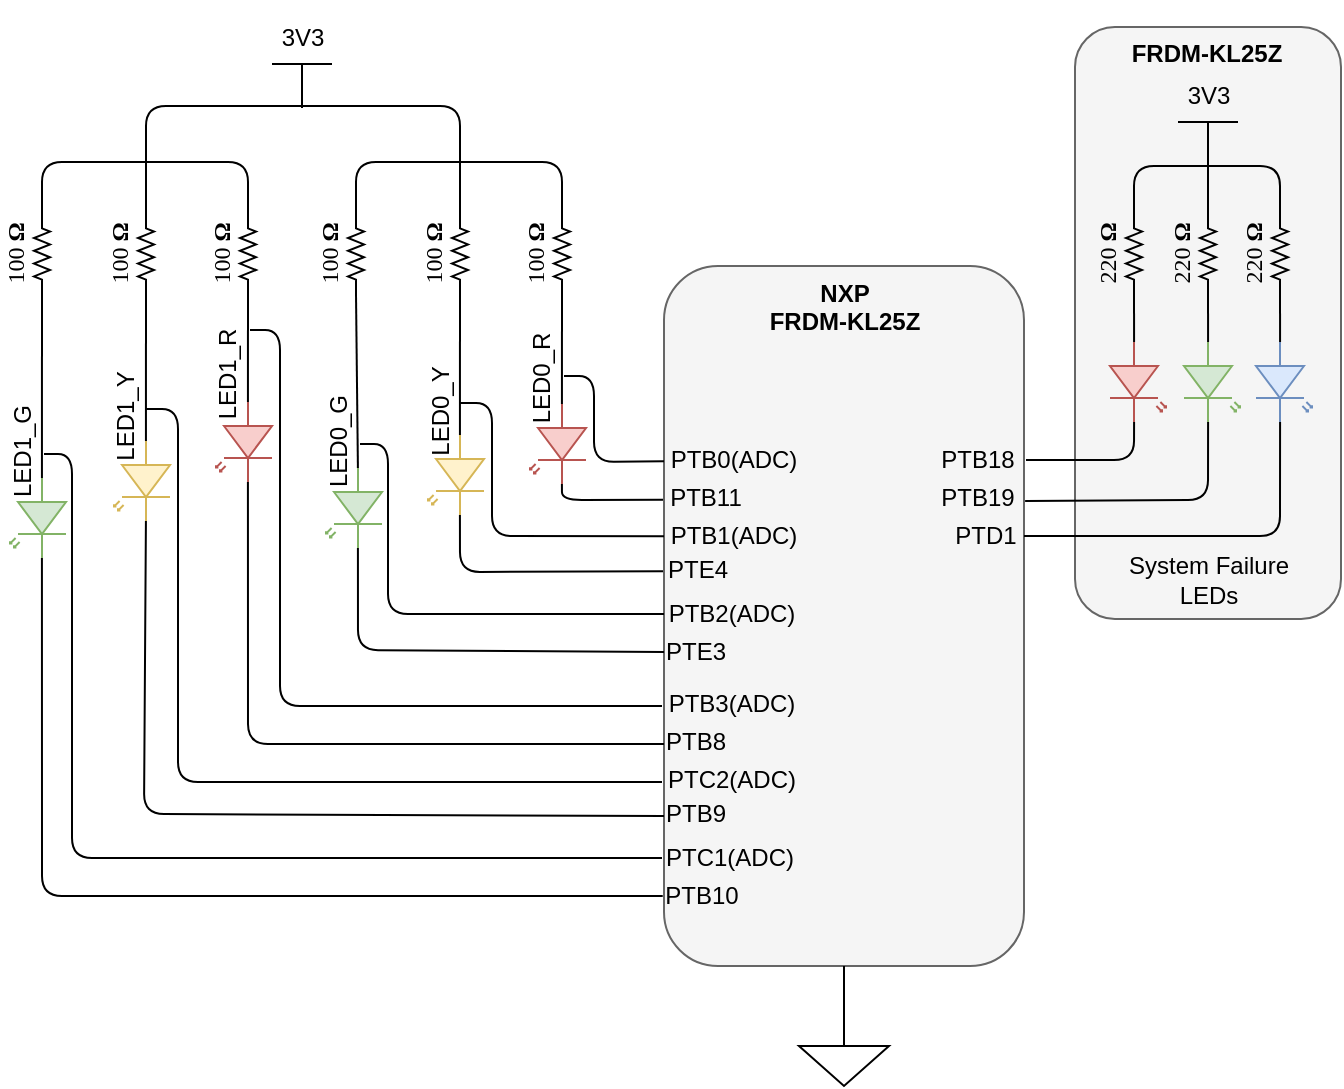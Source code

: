 <mxfile pages="1" version="11.2.5" type="device"><diagram name="Page-1" id="7e0a89b8-554c-2b80-1dc8-d5c74ca68de4"><mxGraphModel dx="1169" dy="700" grid="1" gridSize="10" guides="1" tooltips="1" connect="1" arrows="1" fold="1" page="1" pageScale="1" pageWidth="1100" pageHeight="850" background="#ffffff" math="0" shadow="0"><root><mxCell id="0"/><mxCell id="1" parent="0"/><mxCell id="-AsLNvrpCo0il31JNMUk-22" value="" style="rounded=1;whiteSpace=wrap;html=1;rotation=90;fillColor=#f5f5f5;strokeColor=#666666;fontColor=#333333;" vertex="1" parent="1"><mxGeometry x="564" y="142" width="296" height="133" as="geometry"/></mxCell><mxCell id="2PeqNydTLMiZYNyqmPck-4" value="" style="rounded=1;whiteSpace=wrap;html=1;fillColor=#f5f5f5;strokeColor=#666666;fontColor=#333333;" parent="1" vertex="1"><mxGeometry x="440" y="180" width="180" height="350" as="geometry"/></mxCell><mxCell id="2PeqNydTLMiZYNyqmPck-20" value="" style="pointerEvents=1;verticalLabelPosition=bottom;shadow=0;dashed=0;align=center;fillColor=#ffffff;html=1;verticalAlign=top;strokeWidth=1;shape=mxgraph.electrical.signal_sources.signal_ground;" parent="1" vertex="1"><mxGeometry x="507.5" y="560" width="45" height="30" as="geometry"/></mxCell><mxCell id="2PeqNydTLMiZYNyqmPck-21" value="" style="endArrow=none;html=1;entryX=0.5;entryY=0;entryDx=0;entryDy=0;entryPerimeter=0;exitX=0.5;exitY=1;exitDx=0;exitDy=0;" parent="1" source="2PeqNydTLMiZYNyqmPck-4" target="2PeqNydTLMiZYNyqmPck-20" edge="1"><mxGeometry width="50" height="50" relative="1" as="geometry"><mxPoint x="420" y="590" as="sourcePoint"/><mxPoint x="470" y="540" as="targetPoint"/></mxGeometry></mxCell><mxCell id="wEV8gtDyHZMMf3aclOLT-19" value="NXP&lt;br&gt;FRDM-KL25Z" style="text;html=1;align=center;fontStyle=1" parent="1" vertex="1"><mxGeometry x="470" y="180" width="120" height="30" as="geometry"/></mxCell><mxCell id="2PeqNydTLMiZYNyqmPck-8" value="PTB11" style="text;html=1;strokeColor=none;fillColor=none;align=center;verticalAlign=middle;whiteSpace=wrap;rounded=0;" parent="1" vertex="1"><mxGeometry x="441" y="286" width="40" height="20" as="geometry"/></mxCell><mxCell id="2PeqNydTLMiZYNyqmPck-9" value="PTE4" style="text;html=1;strokeColor=none;fillColor=none;align=center;verticalAlign=middle;whiteSpace=wrap;rounded=0;" parent="1" vertex="1"><mxGeometry x="437" y="322" width="40" height="20" as="geometry"/></mxCell><mxCell id="2PeqNydTLMiZYNyqmPck-10" value="PTE3" style="text;html=1;strokeColor=none;fillColor=none;align=center;verticalAlign=middle;whiteSpace=wrap;rounded=0;" parent="1" vertex="1"><mxGeometry x="436" y="362.5" width="40" height="20" as="geometry"/></mxCell><mxCell id="2PeqNydTLMiZYNyqmPck-1" value="100&amp;nbsp;&lt;b&gt;Ω&lt;/b&gt;" style="verticalLabelPosition=top;shadow=0;dashed=0;align=center;fillColor=#ffffff;html=1;verticalAlign=bottom;strokeWidth=1;shape=mxgraph.electrical.resistors.resistor_2;rounded=1;comic=0;labelBackgroundColor=none;fontFamily=Verdana;fontSize=12;fontColor=#000000;rotation=-90;labelPosition=center;" parent="1" vertex="1"><mxGeometry x="318" y="170" width="40" height="8" as="geometry"/></mxCell><mxCell id="wEV8gtDyHZMMf3aclOLT-4" value="100&amp;nbsp;&lt;b&gt;Ω&lt;/b&gt;" style="verticalLabelPosition=top;shadow=0;dashed=0;align=center;fillColor=#ffffff;html=1;verticalAlign=bottom;strokeWidth=1;shape=mxgraph.electrical.resistors.resistor_2;rounded=1;comic=0;labelBackgroundColor=none;fontFamily=Verdana;fontSize=12;fontColor=#000000;rotation=-90;labelPosition=center;" parent="1" vertex="1"><mxGeometry x="369" y="170" width="40" height="8" as="geometry"/></mxCell><mxCell id="wEV8gtDyHZMMf3aclOLT-5" value="100&amp;nbsp;&lt;b&gt;Ω&lt;/b&gt;" style="verticalLabelPosition=top;shadow=0;dashed=0;align=center;fillColor=#ffffff;html=1;verticalAlign=bottom;strokeWidth=1;shape=mxgraph.electrical.resistors.resistor_2;rounded=1;comic=0;labelBackgroundColor=none;fontFamily=Verdana;fontSize=12;fontColor=#000000;rotation=-90;labelPosition=center;" parent="1" vertex="1"><mxGeometry x="266" y="170" width="40" height="8" as="geometry"/></mxCell><mxCell id="wEV8gtDyHZMMf3aclOLT-15" value="PTB0(ADC)" style="text;html=1;strokeColor=none;fillColor=none;align=center;verticalAlign=middle;whiteSpace=wrap;rounded=0;" parent="1" vertex="1"><mxGeometry x="455" y="267" width="40" height="20" as="geometry"/></mxCell><mxCell id="wEV8gtDyHZMMf3aclOLT-17" value="PTB1(ADC)" style="text;html=1;strokeColor=none;fillColor=none;align=center;verticalAlign=middle;whiteSpace=wrap;rounded=0;" parent="1" vertex="1"><mxGeometry x="455" y="305" width="40" height="20" as="geometry"/></mxCell><mxCell id="wEV8gtDyHZMMf3aclOLT-23" value="PTB2(ADC)" style="text;html=1;strokeColor=none;fillColor=none;align=center;verticalAlign=middle;whiteSpace=wrap;rounded=0;" parent="1" vertex="1"><mxGeometry x="454" y="343.5" width="40" height="20" as="geometry"/></mxCell><mxCell id="2PeqNydTLMiZYNyqmPck-35" value="LED0_R" style="text;html=1;strokeColor=none;fillColor=none;align=center;verticalAlign=middle;whiteSpace=wrap;rounded=0;rotation=-90;" parent="1" vertex="1"><mxGeometry x="359" y="226" width="40" height="20" as="geometry"/></mxCell><mxCell id="2PeqNydTLMiZYNyqmPck-2" value="" style="verticalLabelPosition=bottom;shadow=0;dashed=0;align=center;fillColor=#f8cecc;html=1;verticalAlign=top;strokeWidth=1;shape=mxgraph.electrical.opto_electronics.led_2;pointerEvents=1;rotation=-90;strokeColor=#b85450;flipH=1;" parent="1" vertex="1"><mxGeometry x="367" y="255" width="40" height="28" as="geometry"/></mxCell><mxCell id="2PeqNydTLMiZYNyqmPck-22" value="" style="verticalLabelPosition=bottom;shadow=0;dashed=0;align=center;fillColor=#fff2cc;html=1;verticalAlign=top;strokeWidth=1;shape=mxgraph.electrical.opto_electronics.led_2;pointerEvents=1;rotation=-90;strokeColor=#d6b656;flipH=1;" parent="1" vertex="1"><mxGeometry x="316" y="270.5" width="40" height="28" as="geometry"/></mxCell><mxCell id="2PeqNydTLMiZYNyqmPck-36" value="LED0_Y" style="text;html=1;strokeColor=none;fillColor=none;align=center;verticalAlign=middle;whiteSpace=wrap;rounded=0;rotation=-90;" parent="1" vertex="1"><mxGeometry x="308" y="242.5" width="40" height="20" as="geometry"/></mxCell><mxCell id="2PeqNydTLMiZYNyqmPck-23" value="" style="verticalLabelPosition=bottom;shadow=0;dashed=0;align=center;fillColor=#d5e8d4;html=1;verticalAlign=top;strokeWidth=1;shape=mxgraph.electrical.opto_electronics.led_2;pointerEvents=1;rotation=-90;strokeColor=#82b366;flipH=1;" parent="1" vertex="1"><mxGeometry x="265" y="287" width="40" height="28" as="geometry"/></mxCell><mxCell id="2PeqNydTLMiZYNyqmPck-37" value="LED0_G" style="text;html=1;strokeColor=none;fillColor=none;align=center;verticalAlign=middle;whiteSpace=wrap;rounded=0;rotation=-90;" parent="1" vertex="1"><mxGeometry x="257" y="257.5" width="40" height="20" as="geometry"/></mxCell><mxCell id="HJzv88cl3X_mWu_d0Fmc-2" value="&lt;span style=&quot;font-size: 12px&quot;&gt;3V3&lt;/span&gt;" style="verticalLabelPosition=top;verticalAlign=bottom;shape=mxgraph.electrical.signal_sources.vss2;shadow=0;dashed=0;fillColor=#ffffff;align=center;strokeColor=#000000;strokeWidth=1;fontSize=24;html=1;" parent="1" vertex="1"><mxGeometry x="244" y="79" width="30" height="22" as="geometry"/></mxCell><mxCell id="HJzv88cl3X_mWu_d0Fmc-5" value="" style="endArrow=none;html=1;exitX=0;exitY=0.5;exitDx=0;exitDy=0;exitPerimeter=0;entryX=0;entryY=0.57;entryDx=0;entryDy=0;entryPerimeter=0;" parent="1" source="wEV8gtDyHZMMf3aclOLT-4" target="2PeqNydTLMiZYNyqmPck-2" edge="1"><mxGeometry width="50" height="50" relative="1" as="geometry"><mxPoint x="256" y="228" as="sourcePoint"/><mxPoint x="420" y="220" as="targetPoint"/></mxGeometry></mxCell><mxCell id="HJzv88cl3X_mWu_d0Fmc-6" value="" style="endArrow=none;html=1;entryX=1;entryY=0.5;entryDx=0;entryDy=0;entryPerimeter=0;exitX=1;exitY=0.5;exitDx=0;exitDy=0;exitPerimeter=0;" parent="1" source="wEV8gtDyHZMMf3aclOLT-5" target="wEV8gtDyHZMMf3aclOLT-4" edge="1"><mxGeometry width="50" height="50" relative="1" as="geometry"><mxPoint x="220" y="154" as="sourcePoint"/><mxPoint x="280" y="168" as="targetPoint"/><Array as="points"><mxPoint x="286" y="128"/><mxPoint x="389" y="128"/></Array></mxGeometry></mxCell><mxCell id="HJzv88cl3X_mWu_d0Fmc-7" value="" style="endArrow=none;html=1;rounded=1;exitX=-0.037;exitY=0.543;exitDx=0;exitDy=0;exitPerimeter=0;entryX=1;entryY=0.57;entryDx=0;entryDy=0;entryPerimeter=0;" parent="1" source="2PeqNydTLMiZYNyqmPck-8" target="2PeqNydTLMiZYNyqmPck-2" edge="1"><mxGeometry width="50" height="50" relative="1" as="geometry"><mxPoint x="440.2" y="326.98" as="sourcePoint"/><mxPoint x="370" y="311" as="targetPoint"/><Array as="points"><mxPoint x="389" y="297"/></Array></mxGeometry></mxCell><mxCell id="HJzv88cl3X_mWu_d0Fmc-10" value="" style="endArrow=none;html=1;exitX=0;exitY=0.279;exitDx=0;exitDy=0;exitPerimeter=0;" parent="1" edge="1" source="2PeqNydTLMiZYNyqmPck-4"><mxGeometry width="50" height="50" relative="1" as="geometry"><mxPoint x="439" y="308" as="sourcePoint"/><mxPoint x="390" y="235" as="targetPoint"/><Array as="points"><mxPoint x="405" y="278"/><mxPoint x="405" y="235"/></Array></mxGeometry></mxCell><mxCell id="HJzv88cl3X_mWu_d0Fmc-11" value="" style="endArrow=none;html=1;entryX=0.063;entryY=0.53;entryDx=0;entryDy=0;entryPerimeter=0;exitX=1;exitY=0.57;exitDx=0;exitDy=0;exitPerimeter=0;" parent="1" source="2PeqNydTLMiZYNyqmPck-22" target="2PeqNydTLMiZYNyqmPck-9" edge="1"><mxGeometry width="50" height="50" relative="1" as="geometry"><mxPoint x="330" y="351" as="sourcePoint"/><mxPoint x="440" y="363" as="targetPoint"/><Array as="points"><mxPoint x="338" y="333"/></Array></mxGeometry></mxCell><mxCell id="HJzv88cl3X_mWu_d0Fmc-12" value="" style="endArrow=none;html=1;exitX=0;exitY=0.5;exitDx=0;exitDy=0;exitPerimeter=0;entryX=0;entryY=0.57;entryDx=0;entryDy=0;entryPerimeter=0;" parent="1" source="2PeqNydTLMiZYNyqmPck-1" target="2PeqNydTLMiZYNyqmPck-22" edge="1"><mxGeometry width="50" height="50" relative="1" as="geometry"><mxPoint x="199" y="328" as="sourcePoint"/><mxPoint x="310" y="260" as="targetPoint"/></mxGeometry></mxCell><mxCell id="HJzv88cl3X_mWu_d0Fmc-14" value="" style="endArrow=none;html=1;entryX=0;entryY=0.386;entryDx=0;entryDy=0;entryPerimeter=0;" parent="1" edge="1" target="2PeqNydTLMiZYNyqmPck-4"><mxGeometry width="50" height="50" relative="1" as="geometry"><mxPoint x="338" y="248.5" as="sourcePoint"/><mxPoint x="440" y="321" as="targetPoint"/><Array as="points"><mxPoint x="354" y="248.5"/><mxPoint x="354" y="315"/></Array></mxGeometry></mxCell><mxCell id="HJzv88cl3X_mWu_d0Fmc-16" value="" style="endArrow=none;html=1;entryX=0.1;entryY=0.525;entryDx=0;entryDy=0;entryPerimeter=0;exitX=1;exitY=0.57;exitDx=0;exitDy=0;exitPerimeter=0;" parent="1" source="2PeqNydTLMiZYNyqmPck-23" target="2PeqNydTLMiZYNyqmPck-10" edge="1"><mxGeometry width="50" height="50" relative="1" as="geometry"><mxPoint x="270" y="381" as="sourcePoint"/><mxPoint x="440" y="404" as="targetPoint"/><Array as="points"><mxPoint x="287" y="372"/></Array></mxGeometry></mxCell><mxCell id="HJzv88cl3X_mWu_d0Fmc-17" value="" style="endArrow=none;html=1;exitX=0;exitY=0.5;exitDx=0;exitDy=0;exitPerimeter=0;entryX=0;entryY=0.57;entryDx=0;entryDy=0;entryPerimeter=0;" parent="1" target="2PeqNydTLMiZYNyqmPck-23" edge="1"><mxGeometry width="50" height="50" relative="1" as="geometry"><mxPoint x="286" y="194" as="sourcePoint"/><mxPoint x="300" y="260" as="targetPoint"/></mxGeometry></mxCell><mxCell id="HJzv88cl3X_mWu_d0Fmc-18" value="" style="endArrow=none;html=1;entryX=0;entryY=0.497;entryDx=0;entryDy=0;entryPerimeter=0;" parent="1" target="2PeqNydTLMiZYNyqmPck-4" edge="1"><mxGeometry width="50" height="50" relative="1" as="geometry"><mxPoint x="288" y="269" as="sourcePoint"/><mxPoint x="340" y="380" as="targetPoint"/><Array as="points"><mxPoint x="302" y="269"/><mxPoint x="302" y="354"/></Array></mxGeometry></mxCell><mxCell id="N_l9-qFFaa4bLuwyeqxU-1" value="100&amp;nbsp;&lt;b&gt;Ω&lt;/b&gt;" style="verticalLabelPosition=top;shadow=0;dashed=0;align=center;fillColor=#ffffff;html=1;verticalAlign=bottom;strokeWidth=1;shape=mxgraph.electrical.resistors.resistor_2;rounded=1;comic=0;labelBackgroundColor=none;fontFamily=Verdana;fontSize=12;fontColor=#000000;rotation=-90;labelPosition=center;" parent="1" vertex="1"><mxGeometry x="161" y="170" width="40" height="8" as="geometry"/></mxCell><mxCell id="N_l9-qFFaa4bLuwyeqxU-2" value="100&amp;nbsp;&lt;b&gt;Ω&lt;/b&gt;" style="verticalLabelPosition=top;shadow=0;dashed=0;align=center;fillColor=#ffffff;html=1;verticalAlign=bottom;strokeWidth=1;shape=mxgraph.electrical.resistors.resistor_2;rounded=1;comic=0;labelBackgroundColor=none;fontFamily=Verdana;fontSize=12;fontColor=#000000;rotation=-90;labelPosition=center;" parent="1" vertex="1"><mxGeometry x="212" y="170" width="40" height="8" as="geometry"/></mxCell><mxCell id="N_l9-qFFaa4bLuwyeqxU-3" value="100&amp;nbsp;&lt;b&gt;Ω&lt;/b&gt;" style="verticalLabelPosition=top;shadow=0;dashed=0;align=center;fillColor=#ffffff;html=1;verticalAlign=bottom;strokeWidth=1;shape=mxgraph.electrical.resistors.resistor_2;rounded=1;comic=0;labelBackgroundColor=none;fontFamily=Verdana;fontSize=12;fontColor=#000000;rotation=-90;labelPosition=center;" parent="1" vertex="1"><mxGeometry x="109" y="170" width="40" height="8" as="geometry"/></mxCell><mxCell id="N_l9-qFFaa4bLuwyeqxU-4" value="LED1_R" style="text;html=1;strokeColor=none;fillColor=none;align=center;verticalAlign=middle;whiteSpace=wrap;rounded=0;rotation=-90;" parent="1" vertex="1"><mxGeometry x="202" y="224" width="40" height="20" as="geometry"/></mxCell><mxCell id="N_l9-qFFaa4bLuwyeqxU-5" value="" style="verticalLabelPosition=bottom;shadow=0;dashed=0;align=center;fillColor=#f8cecc;html=1;verticalAlign=top;strokeWidth=1;shape=mxgraph.electrical.opto_electronics.led_2;pointerEvents=1;rotation=-90;strokeColor=#b85450;flipH=1;" parent="1" vertex="1"><mxGeometry x="210" y="254" width="40" height="28" as="geometry"/></mxCell><mxCell id="N_l9-qFFaa4bLuwyeqxU-6" value="" style="verticalLabelPosition=bottom;shadow=0;dashed=0;align=center;fillColor=#fff2cc;html=1;verticalAlign=top;strokeWidth=1;shape=mxgraph.electrical.opto_electronics.led_2;pointerEvents=1;rotation=-90;strokeColor=#d6b656;flipH=1;" parent="1" vertex="1"><mxGeometry x="159" y="273.5" width="40" height="28" as="geometry"/></mxCell><mxCell id="N_l9-qFFaa4bLuwyeqxU-7" value="LED1_Y" style="text;html=1;strokeColor=none;fillColor=none;align=center;verticalAlign=middle;whiteSpace=wrap;rounded=0;rotation=-90;" parent="1" vertex="1"><mxGeometry x="151" y="245" width="40" height="20" as="geometry"/></mxCell><mxCell id="N_l9-qFFaa4bLuwyeqxU-8" value="" style="verticalLabelPosition=bottom;shadow=0;dashed=0;align=center;fillColor=#d5e8d4;html=1;verticalAlign=top;strokeWidth=1;shape=mxgraph.electrical.opto_electronics.led_2;pointerEvents=1;rotation=90;strokeColor=#82b366;flipH=0;flipV=1;" parent="1" vertex="1"><mxGeometry x="107" y="292" width="40" height="28" as="geometry"/></mxCell><mxCell id="N_l9-qFFaa4bLuwyeqxU-9" value="LED1_G" style="text;html=1;strokeColor=none;fillColor=none;align=center;verticalAlign=middle;whiteSpace=wrap;rounded=0;rotation=-90;" parent="1" vertex="1"><mxGeometry x="99" y="262.5" width="40" height="20" as="geometry"/></mxCell><mxCell id="N_l9-qFFaa4bLuwyeqxU-10" value="" style="endArrow=none;html=1;entryX=0;entryY=0.57;entryDx=0;entryDy=0;entryPerimeter=0;exitX=0;exitY=0.5;exitDx=0;exitDy=0;exitPerimeter=0;" parent="1" source="N_l9-qFFaa4bLuwyeqxU-2" target="N_l9-qFFaa4bLuwyeqxU-5" edge="1"><mxGeometry width="50" height="50" relative="1" as="geometry"><mxPoint x="99" y="228" as="sourcePoint"/><mxPoint x="149" y="178" as="targetPoint"/></mxGeometry></mxCell><mxCell id="N_l9-qFFaa4bLuwyeqxU-11" value="" style="endArrow=none;html=1;entryX=1;entryY=0.5;entryDx=0;entryDy=0;entryPerimeter=0;exitX=1;exitY=0.5;exitDx=0;exitDy=0;exitPerimeter=0;" parent="1" source="N_l9-qFFaa4bLuwyeqxU-3" target="N_l9-qFFaa4bLuwyeqxU-2" edge="1"><mxGeometry width="50" height="50" relative="1" as="geometry"><mxPoint x="63" y="154" as="sourcePoint"/><mxPoint x="123" y="168" as="targetPoint"/><Array as="points"><mxPoint x="129" y="128"/><mxPoint x="232" y="128"/></Array></mxGeometry></mxCell><mxCell id="N_l9-qFFaa4bLuwyeqxU-12" value="" style="endArrow=none;html=1;rounded=1;exitX=0.1;exitY=0.55;exitDx=0;exitDy=0;exitPerimeter=0;entryX=1;entryY=0.57;entryDx=0;entryDy=0;entryPerimeter=0;" parent="1" target="N_l9-qFFaa4bLuwyeqxU-5" edge="1" source="N_l9-qFFaa4bLuwyeqxU-20"><mxGeometry width="50" height="50" relative="1" as="geometry"><mxPoint x="429" y="419.34" as="sourcePoint"/><mxPoint x="220" y="270" as="targetPoint"/><Array as="points"><mxPoint x="232" y="419"/></Array></mxGeometry></mxCell><mxCell id="N_l9-qFFaa4bLuwyeqxU-13" value="" style="endArrow=none;html=1;" parent="1" edge="1"><mxGeometry width="50" height="50" relative="1" as="geometry"><mxPoint x="439" y="400" as="sourcePoint"/><mxPoint x="233" y="212.0" as="targetPoint"/><Array as="points"><mxPoint x="248" y="400"/><mxPoint x="248" y="212"/></Array></mxGeometry></mxCell><mxCell id="N_l9-qFFaa4bLuwyeqxU-14" value="" style="endArrow=none;html=1;entryX=0.1;entryY=0.55;entryDx=0;entryDy=0;entryPerimeter=0;exitX=1;exitY=0.57;exitDx=0;exitDy=0;exitPerimeter=0;" parent="1" source="N_l9-qFFaa4bLuwyeqxU-6" target="N_l9-qFFaa4bLuwyeqxU-21" edge="1"><mxGeometry width="50" height="50" relative="1" as="geometry"><mxPoint x="190" y="310" as="sourcePoint"/><mxPoint x="430" y="455" as="targetPoint"/><Array as="points"><mxPoint x="180" y="454"/></Array></mxGeometry></mxCell><mxCell id="N_l9-qFFaa4bLuwyeqxU-15" value="" style="endArrow=none;html=1;entryX=0;entryY=0.57;entryDx=0;entryDy=0;entryPerimeter=0;exitX=0;exitY=0.5;exitDx=0;exitDy=0;exitPerimeter=0;" parent="1" source="N_l9-qFFaa4bLuwyeqxU-1" target="N_l9-qFFaa4bLuwyeqxU-6" edge="1"><mxGeometry width="50" height="50" relative="1" as="geometry"><mxPoint x="42" y="328" as="sourcePoint"/><mxPoint x="92" y="278" as="targetPoint"/></mxGeometry></mxCell><mxCell id="N_l9-qFFaa4bLuwyeqxU-16" value="" style="endArrow=none;html=1;" parent="1" edge="1"><mxGeometry width="50" height="50" relative="1" as="geometry"><mxPoint x="181" y="251.5" as="sourcePoint"/><mxPoint x="439" y="438" as="targetPoint"/><Array as="points"><mxPoint x="197" y="251.5"/><mxPoint x="197" y="438"/></Array></mxGeometry></mxCell><mxCell id="N_l9-qFFaa4bLuwyeqxU-17" value="" style="endArrow=none;html=1;entryX=0.009;entryY=0.528;entryDx=0;entryDy=0;entryPerimeter=0;exitX=1;exitY=0.57;exitDx=0;exitDy=0;exitPerimeter=0;" parent="1" source="N_l9-qFFaa4bLuwyeqxU-8" target="N_l9-qFFaa4bLuwyeqxU-22" edge="1"><mxGeometry width="50" height="50" relative="1" as="geometry"><mxPoint x="110" y="390" as="sourcePoint"/><mxPoint x="430" y="495" as="targetPoint"/><Array as="points"><mxPoint x="129" y="495"/></Array></mxGeometry></mxCell><mxCell id="N_l9-qFFaa4bLuwyeqxU-18" value="" style="endArrow=none;html=1;entryX=0;entryY=0.57;entryDx=0;entryDy=0;entryPerimeter=0;exitX=0;exitY=0.5;exitDx=0;exitDy=0;exitPerimeter=0;" parent="1" source="N_l9-qFFaa4bLuwyeqxU-3" target="N_l9-qFFaa4bLuwyeqxU-8" edge="1"><mxGeometry width="50" height="50" relative="1" as="geometry"><mxPoint x="-28" y="408" as="sourcePoint"/><mxPoint x="22" y="358" as="targetPoint"/></mxGeometry></mxCell><mxCell id="N_l9-qFFaa4bLuwyeqxU-19" value="" style="endArrow=none;html=1;" parent="1" edge="1"><mxGeometry width="50" height="50" relative="1" as="geometry"><mxPoint x="130" y="274" as="sourcePoint"/><mxPoint x="439" y="476" as="targetPoint"/><Array as="points"><mxPoint x="144" y="274"/><mxPoint x="144" y="476"/></Array></mxGeometry></mxCell><mxCell id="N_l9-qFFaa4bLuwyeqxU-20" value="PTB8" style="text;html=1;strokeColor=none;fillColor=none;align=center;verticalAlign=middle;whiteSpace=wrap;rounded=0;" parent="1" vertex="1"><mxGeometry x="436" y="408" width="40" height="20" as="geometry"/></mxCell><mxCell id="N_l9-qFFaa4bLuwyeqxU-21" value="PTB9" style="text;html=1;strokeColor=none;fillColor=none;align=center;verticalAlign=middle;whiteSpace=wrap;rounded=0;" parent="1" vertex="1"><mxGeometry x="436" y="444" width="40" height="20" as="geometry"/></mxCell><mxCell id="N_l9-qFFaa4bLuwyeqxU-22" value="PTB10" style="text;html=1;strokeColor=none;fillColor=none;align=center;verticalAlign=middle;whiteSpace=wrap;rounded=0;" parent="1" vertex="1"><mxGeometry x="439" y="484.5" width="40" height="20" as="geometry"/></mxCell><mxCell id="N_l9-qFFaa4bLuwyeqxU-23" value="PTB3(ADC)" style="text;html=1;strokeColor=none;fillColor=none;align=center;verticalAlign=middle;whiteSpace=wrap;rounded=0;" parent="1" vertex="1"><mxGeometry x="454" y="389" width="40" height="20" as="geometry"/></mxCell><mxCell id="N_l9-qFFaa4bLuwyeqxU-24" value="PTC2(ADC)" style="text;html=1;strokeColor=none;fillColor=none;align=center;verticalAlign=middle;whiteSpace=wrap;rounded=0;" parent="1" vertex="1"><mxGeometry x="454" y="427" width="40" height="20" as="geometry"/></mxCell><mxCell id="N_l9-qFFaa4bLuwyeqxU-25" value="PTC1(ADC)" style="text;html=1;strokeColor=none;fillColor=none;align=center;verticalAlign=middle;whiteSpace=wrap;rounded=0;" parent="1" vertex="1"><mxGeometry x="453" y="465.5" width="40" height="20" as="geometry"/></mxCell><mxCell id="-AsLNvrpCo0il31JNMUk-1" value="" style="endArrow=none;html=1;entryX=1;entryY=0.5;entryDx=0;entryDy=0;entryPerimeter=0;exitX=1;exitY=0.5;exitDx=0;exitDy=0;exitPerimeter=0;" edge="1" parent="1" source="2PeqNydTLMiZYNyqmPck-1" target="N_l9-qFFaa4bLuwyeqxU-1"><mxGeometry width="50" height="50" relative="1" as="geometry"><mxPoint x="50" y="180" as="sourcePoint"/><mxPoint x="100" y="130" as="targetPoint"/><Array as="points"><mxPoint x="338" y="100"/><mxPoint x="181" y="100"/></Array></mxGeometry></mxCell><mxCell id="-AsLNvrpCo0il31JNMUk-2" value="" style="verticalLabelPosition=bottom;shadow=0;dashed=0;align=center;fillColor=#f8cecc;html=1;verticalAlign=top;strokeWidth=1;shape=mxgraph.electrical.opto_electronics.led_2;pointerEvents=1;rotation=90;strokeColor=#b85450;" vertex="1" parent="1"><mxGeometry x="657" y="224" width="40" height="28" as="geometry"/></mxCell><mxCell id="-AsLNvrpCo0il31JNMUk-3" value="" style="verticalLabelPosition=bottom;shadow=0;dashed=0;align=center;fillColor=#d5e8d4;html=1;verticalAlign=top;strokeWidth=1;shape=mxgraph.electrical.opto_electronics.led_2;pointerEvents=1;rotation=90;strokeColor=#82b366;" vertex="1" parent="1"><mxGeometry x="694" y="224" width="40" height="28" as="geometry"/></mxCell><mxCell id="-AsLNvrpCo0il31JNMUk-4" value="" style="verticalLabelPosition=bottom;shadow=0;dashed=0;align=center;fillColor=#dae8fc;html=1;verticalAlign=top;strokeWidth=1;shape=mxgraph.electrical.opto_electronics.led_2;pointerEvents=1;rotation=90;strokeColor=#6c8ebf;" vertex="1" parent="1"><mxGeometry x="730" y="224" width="40" height="28" as="geometry"/></mxCell><mxCell id="-AsLNvrpCo0il31JNMUk-5" value="220&amp;nbsp;&lt;b&gt;Ω&lt;/b&gt;" style="verticalLabelPosition=top;shadow=0;dashed=0;align=center;fillColor=#ffffff;html=1;verticalAlign=bottom;strokeWidth=1;shape=mxgraph.electrical.resistors.resistor_2;rounded=1;comic=0;labelBackgroundColor=none;fontFamily=Verdana;fontSize=12;fontColor=#000000;rotation=-90;labelPosition=center;" vertex="1" parent="1"><mxGeometry x="655" y="170" width="40" height="8" as="geometry"/></mxCell><mxCell id="-AsLNvrpCo0il31JNMUk-6" value="220&amp;nbsp;&lt;b&gt;Ω&lt;/b&gt;" style="verticalLabelPosition=top;shadow=0;dashed=0;align=center;fillColor=#ffffff;html=1;verticalAlign=bottom;strokeWidth=1;shape=mxgraph.electrical.resistors.resistor_2;rounded=1;comic=0;labelBackgroundColor=none;fontFamily=Verdana;fontSize=12;fontColor=#000000;rotation=-90;labelPosition=center;" vertex="1" parent="1"><mxGeometry x="692" y="170" width="40" height="8" as="geometry"/></mxCell><mxCell id="-AsLNvrpCo0il31JNMUk-7" value="220&amp;nbsp;&lt;b&gt;Ω&lt;/b&gt;" style="verticalLabelPosition=top;shadow=0;dashed=0;align=center;fillColor=#ffffff;html=1;verticalAlign=bottom;strokeWidth=1;shape=mxgraph.electrical.resistors.resistor_2;rounded=1;comic=0;labelBackgroundColor=none;fontFamily=Verdana;fontSize=12;fontColor=#000000;rotation=-90;labelPosition=center;" vertex="1" parent="1"><mxGeometry x="728" y="170" width="40" height="8" as="geometry"/></mxCell><mxCell id="-AsLNvrpCo0il31JNMUk-8" value="" style="endArrow=none;html=1;exitX=0;exitY=0.5;exitDx=0;exitDy=0;exitPerimeter=0;entryX=0;entryY=0.57;entryDx=0;entryDy=0;entryPerimeter=0;" edge="1" parent="1" source="-AsLNvrpCo0il31JNMUk-5" target="-AsLNvrpCo0il31JNMUk-2"><mxGeometry width="50" height="50" relative="1" as="geometry"><mxPoint x="810" y="260" as="sourcePoint"/><mxPoint x="671" y="220" as="targetPoint"/></mxGeometry></mxCell><mxCell id="-AsLNvrpCo0il31JNMUk-9" value="" style="endArrow=none;html=1;exitX=0;exitY=0.5;exitDx=0;exitDy=0;exitPerimeter=0;entryX=0;entryY=0.57;entryDx=0;entryDy=0;entryPerimeter=0;" edge="1" parent="1" source="-AsLNvrpCo0il31JNMUk-6" target="-AsLNvrpCo0il31JNMUk-3"><mxGeometry width="50" height="50" relative="1" as="geometry"><mxPoint x="820" y="230" as="sourcePoint"/><mxPoint x="870" y="180" as="targetPoint"/></mxGeometry></mxCell><mxCell id="-AsLNvrpCo0il31JNMUk-10" value="" style="endArrow=none;html=1;exitX=0;exitY=0.5;exitDx=0;exitDy=0;exitPerimeter=0;entryX=0;entryY=0.57;entryDx=0;entryDy=0;entryPerimeter=0;" edge="1" parent="1" source="-AsLNvrpCo0il31JNMUk-7" target="-AsLNvrpCo0il31JNMUk-4"><mxGeometry width="50" height="50" relative="1" as="geometry"><mxPoint x="800" y="230" as="sourcePoint"/><mxPoint x="744" y="220" as="targetPoint"/></mxGeometry></mxCell><mxCell id="-AsLNvrpCo0il31JNMUk-11" value="&lt;span style=&quot;font-size: 12px&quot;&gt;3V3&lt;/span&gt;" style="verticalLabelPosition=top;verticalAlign=bottom;shape=mxgraph.electrical.signal_sources.vss2;shadow=0;dashed=0;fillColor=#ffffff;align=center;strokeColor=#000000;strokeWidth=1;fontSize=24;html=1;" vertex="1" parent="1"><mxGeometry x="697" y="108" width="30" height="22" as="geometry"/></mxCell><mxCell id="-AsLNvrpCo0il31JNMUk-12" value="" style="endArrow=none;html=1;entryX=0.5;entryY=1;entryDx=0;entryDy=0;entryPerimeter=0;exitX=1;exitY=0.5;exitDx=0;exitDy=0;exitPerimeter=0;" edge="1" parent="1" source="-AsLNvrpCo0il31JNMUk-6" target="-AsLNvrpCo0il31JNMUk-11"><mxGeometry width="50" height="50" relative="1" as="geometry"><mxPoint x="510" y="140" as="sourcePoint"/><mxPoint x="560" y="90" as="targetPoint"/></mxGeometry></mxCell><mxCell id="-AsLNvrpCo0il31JNMUk-13" value="" style="endArrow=none;html=1;exitX=1;exitY=0.5;exitDx=0;exitDy=0;exitPerimeter=0;entryX=1;entryY=0.5;entryDx=0;entryDy=0;entryPerimeter=0;" edge="1" parent="1" source="-AsLNvrpCo0il31JNMUk-5" target="-AsLNvrpCo0il31JNMUk-7"><mxGeometry width="50" height="50" relative="1" as="geometry"><mxPoint x="620" y="130" as="sourcePoint"/><mxPoint x="670" y="80" as="targetPoint"/><Array as="points"><mxPoint x="675" y="130"/><mxPoint x="748" y="130"/></Array></mxGeometry></mxCell><mxCell id="-AsLNvrpCo0il31JNMUk-14" value="PTB19" style="text;html=1;strokeColor=none;fillColor=none;align=center;verticalAlign=middle;whiteSpace=wrap;rounded=0;" vertex="1" parent="1"><mxGeometry x="577" y="286" width="40" height="20" as="geometry"/></mxCell><mxCell id="-AsLNvrpCo0il31JNMUk-15" value="PTB18" style="text;html=1;strokeColor=none;fillColor=none;align=center;verticalAlign=middle;whiteSpace=wrap;rounded=0;" vertex="1" parent="1"><mxGeometry x="577" y="267" width="40" height="20" as="geometry"/></mxCell><mxCell id="-AsLNvrpCo0il31JNMUk-16" value="PTD1" style="text;html=1;strokeColor=none;fillColor=none;align=center;verticalAlign=middle;whiteSpace=wrap;rounded=0;" vertex="1" parent="1"><mxGeometry x="581" y="305" width="40" height="20" as="geometry"/></mxCell><mxCell id="-AsLNvrpCo0il31JNMUk-17" value="" style="endArrow=none;html=1;entryX=1;entryY=0.57;entryDx=0;entryDy=0;entryPerimeter=0;exitX=1.1;exitY=0.5;exitDx=0;exitDy=0;exitPerimeter=0;" edge="1" parent="1" source="-AsLNvrpCo0il31JNMUk-15" target="-AsLNvrpCo0il31JNMUk-2"><mxGeometry width="50" height="50" relative="1" as="geometry"><mxPoint x="650" y="360" as="sourcePoint"/><mxPoint x="700" y="310" as="targetPoint"/><Array as="points"><mxPoint x="675" y="277"/></Array></mxGeometry></mxCell><mxCell id="-AsLNvrpCo0il31JNMUk-18" value="" style="endArrow=none;html=1;exitX=1.089;exitY=0.574;exitDx=0;exitDy=0;exitPerimeter=0;entryX=1;entryY=0.57;entryDx=0;entryDy=0;entryPerimeter=0;" edge="1" parent="1" source="-AsLNvrpCo0il31JNMUk-14" target="-AsLNvrpCo0il31JNMUk-3"><mxGeometry width="50" height="50" relative="1" as="geometry"><mxPoint x="680" y="370" as="sourcePoint"/><mxPoint x="708" y="270" as="targetPoint"/><Array as="points"><mxPoint x="712" y="297"/></Array></mxGeometry></mxCell><mxCell id="-AsLNvrpCo0il31JNMUk-19" value="" style="endArrow=none;html=1;exitX=0.975;exitY=0.5;exitDx=0;exitDy=0;exitPerimeter=0;entryX=1;entryY=0.57;entryDx=0;entryDy=0;entryPerimeter=0;" edge="1" parent="1" source="-AsLNvrpCo0il31JNMUk-16" target="-AsLNvrpCo0il31JNMUk-4"><mxGeometry width="50" height="50" relative="1" as="geometry"><mxPoint x="690" y="360" as="sourcePoint"/><mxPoint x="800" y="270" as="targetPoint"/><Array as="points"><mxPoint x="748" y="315"/></Array></mxGeometry></mxCell><mxCell id="-AsLNvrpCo0il31JNMUk-24" value="FRDM-KL25Z" style="text;html=1;align=center;fontStyle=1" vertex="1" parent="1"><mxGeometry x="651" y="60" width="120" height="39" as="geometry"/></mxCell><mxCell id="-AsLNvrpCo0il31JNMUk-27" value="System Failure LEDs" style="text;html=1;strokeColor=none;fillColor=none;align=center;verticalAlign=middle;whiteSpace=wrap;rounded=0;" vertex="1" parent="1"><mxGeometry x="661" y="327" width="103" height="20" as="geometry"/></mxCell></root></mxGraphModel></diagram></mxfile>